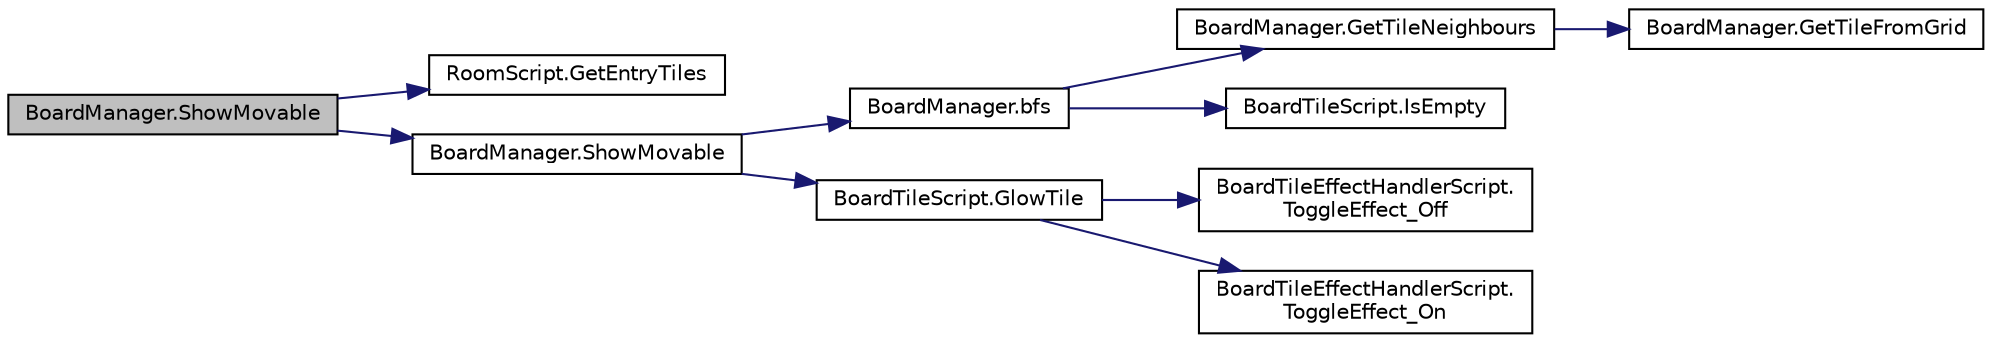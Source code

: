 digraph "BoardManager.ShowMovable"
{
 // LATEX_PDF_SIZE
  edge [fontname="Helvetica",fontsize="10",labelfontname="Helvetica",labelfontsize="10"];
  node [fontname="Helvetica",fontsize="10",shape=record];
  rankdir="LR";
  Node1 [label="BoardManager.ShowMovable",height=0.2,width=0.4,color="black", fillcolor="grey75", style="filled", fontcolor="black",tooltip=" "];
  Node1 -> Node2 [color="midnightblue",fontsize="10",style="solid"];
  Node2 [label="RoomScript.GetEntryTiles",height=0.2,width=0.4,color="black", fillcolor="white", style="filled",URL="$class_room_script.html#afdf6318e292ff6c9da3002950c5dd498",tooltip=" "];
  Node1 -> Node3 [color="midnightblue",fontsize="10",style="solid"];
  Node3 [label="BoardManager.ShowMovable",height=0.2,width=0.4,color="black", fillcolor="white", style="filled",URL="$class_board_manager.html#ad6679de327b4f4b736f06d0d549b72a0",tooltip="mark and showwhich tile the player can move to"];
  Node3 -> Node4 [color="midnightblue",fontsize="10",style="solid"];
  Node4 [label="BoardManager.bfs",height=0.2,width=0.4,color="black", fillcolor="white", style="filled",URL="$class_board_manager.html#a1ea52b667d1dd7ca6b4fa956a19ee26d",tooltip="perform bfs search for the tiles"];
  Node4 -> Node5 [color="midnightblue",fontsize="10",style="solid"];
  Node5 [label="BoardManager.GetTileNeighbours",height=0.2,width=0.4,color="black", fillcolor="white", style="filled",URL="$class_board_manager.html#ae3af0b08bdfbc0ebcda23950eb935a5d",tooltip=" "];
  Node5 -> Node6 [color="midnightblue",fontsize="10",style="solid"];
  Node6 [label="BoardManager.GetTileFromGrid",height=0.2,width=0.4,color="black", fillcolor="white", style="filled",URL="$class_board_manager.html#a6b2b89b5ce622bf45676e6993f8ec216",tooltip=" "];
  Node4 -> Node7 [color="midnightblue",fontsize="10",style="solid"];
  Node7 [label="BoardTileScript.IsEmpty",height=0.2,width=0.4,color="black", fillcolor="white", style="filled",URL="$class_board_tile_script.html#aeee5122d5e5b79867f6538ec4d597b6a",tooltip="check if tile is empty"];
  Node3 -> Node8 [color="midnightblue",fontsize="10",style="solid"];
  Node8 [label="BoardTileScript.GlowTile",height=0.2,width=0.4,color="black", fillcolor="white", style="filled",URL="$class_board_tile_script.html#a3ff1d3c491fe4d7e421a624ac0b5be6f",tooltip="setting the glow on the tile"];
  Node8 -> Node9 [color="midnightblue",fontsize="10",style="solid"];
  Node9 [label="BoardTileEffectHandlerScript.\lToggleEffect_Off",height=0.2,width=0.4,color="black", fillcolor="white", style="filled",URL="$class_board_tile_effect_handler_script.html#a93e813816ff40b3602de22f87a694766",tooltip="turn off the effect for when player can move to that tile"];
  Node8 -> Node10 [color="midnightblue",fontsize="10",style="solid"];
  Node10 [label="BoardTileEffectHandlerScript.\lToggleEffect_On",height=0.2,width=0.4,color="black", fillcolor="white", style="filled",URL="$class_board_tile_effect_handler_script.html#a7bf5b2a819cb44463464d5c951bf3143",tooltip="turn on the effect for when player can move to that tile"];
}
